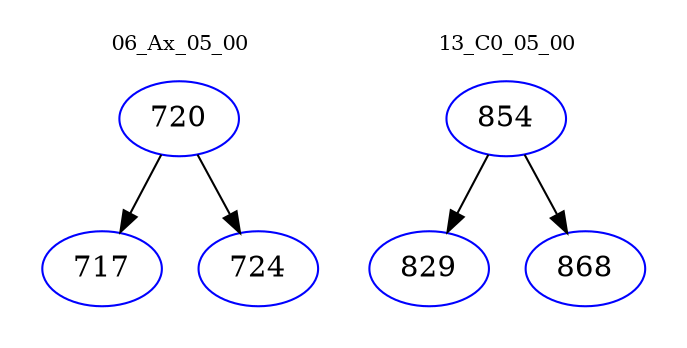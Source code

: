 digraph{
subgraph cluster_0 {
color = white
label = "06_Ax_05_00";
fontsize=10;
T0_720 [label="720", color="blue"]
T0_720 -> T0_717 [color="black"]
T0_717 [label="717", color="blue"]
T0_720 -> T0_724 [color="black"]
T0_724 [label="724", color="blue"]
}
subgraph cluster_1 {
color = white
label = "13_C0_05_00";
fontsize=10;
T1_854 [label="854", color="blue"]
T1_854 -> T1_829 [color="black"]
T1_829 [label="829", color="blue"]
T1_854 -> T1_868 [color="black"]
T1_868 [label="868", color="blue"]
}
}
